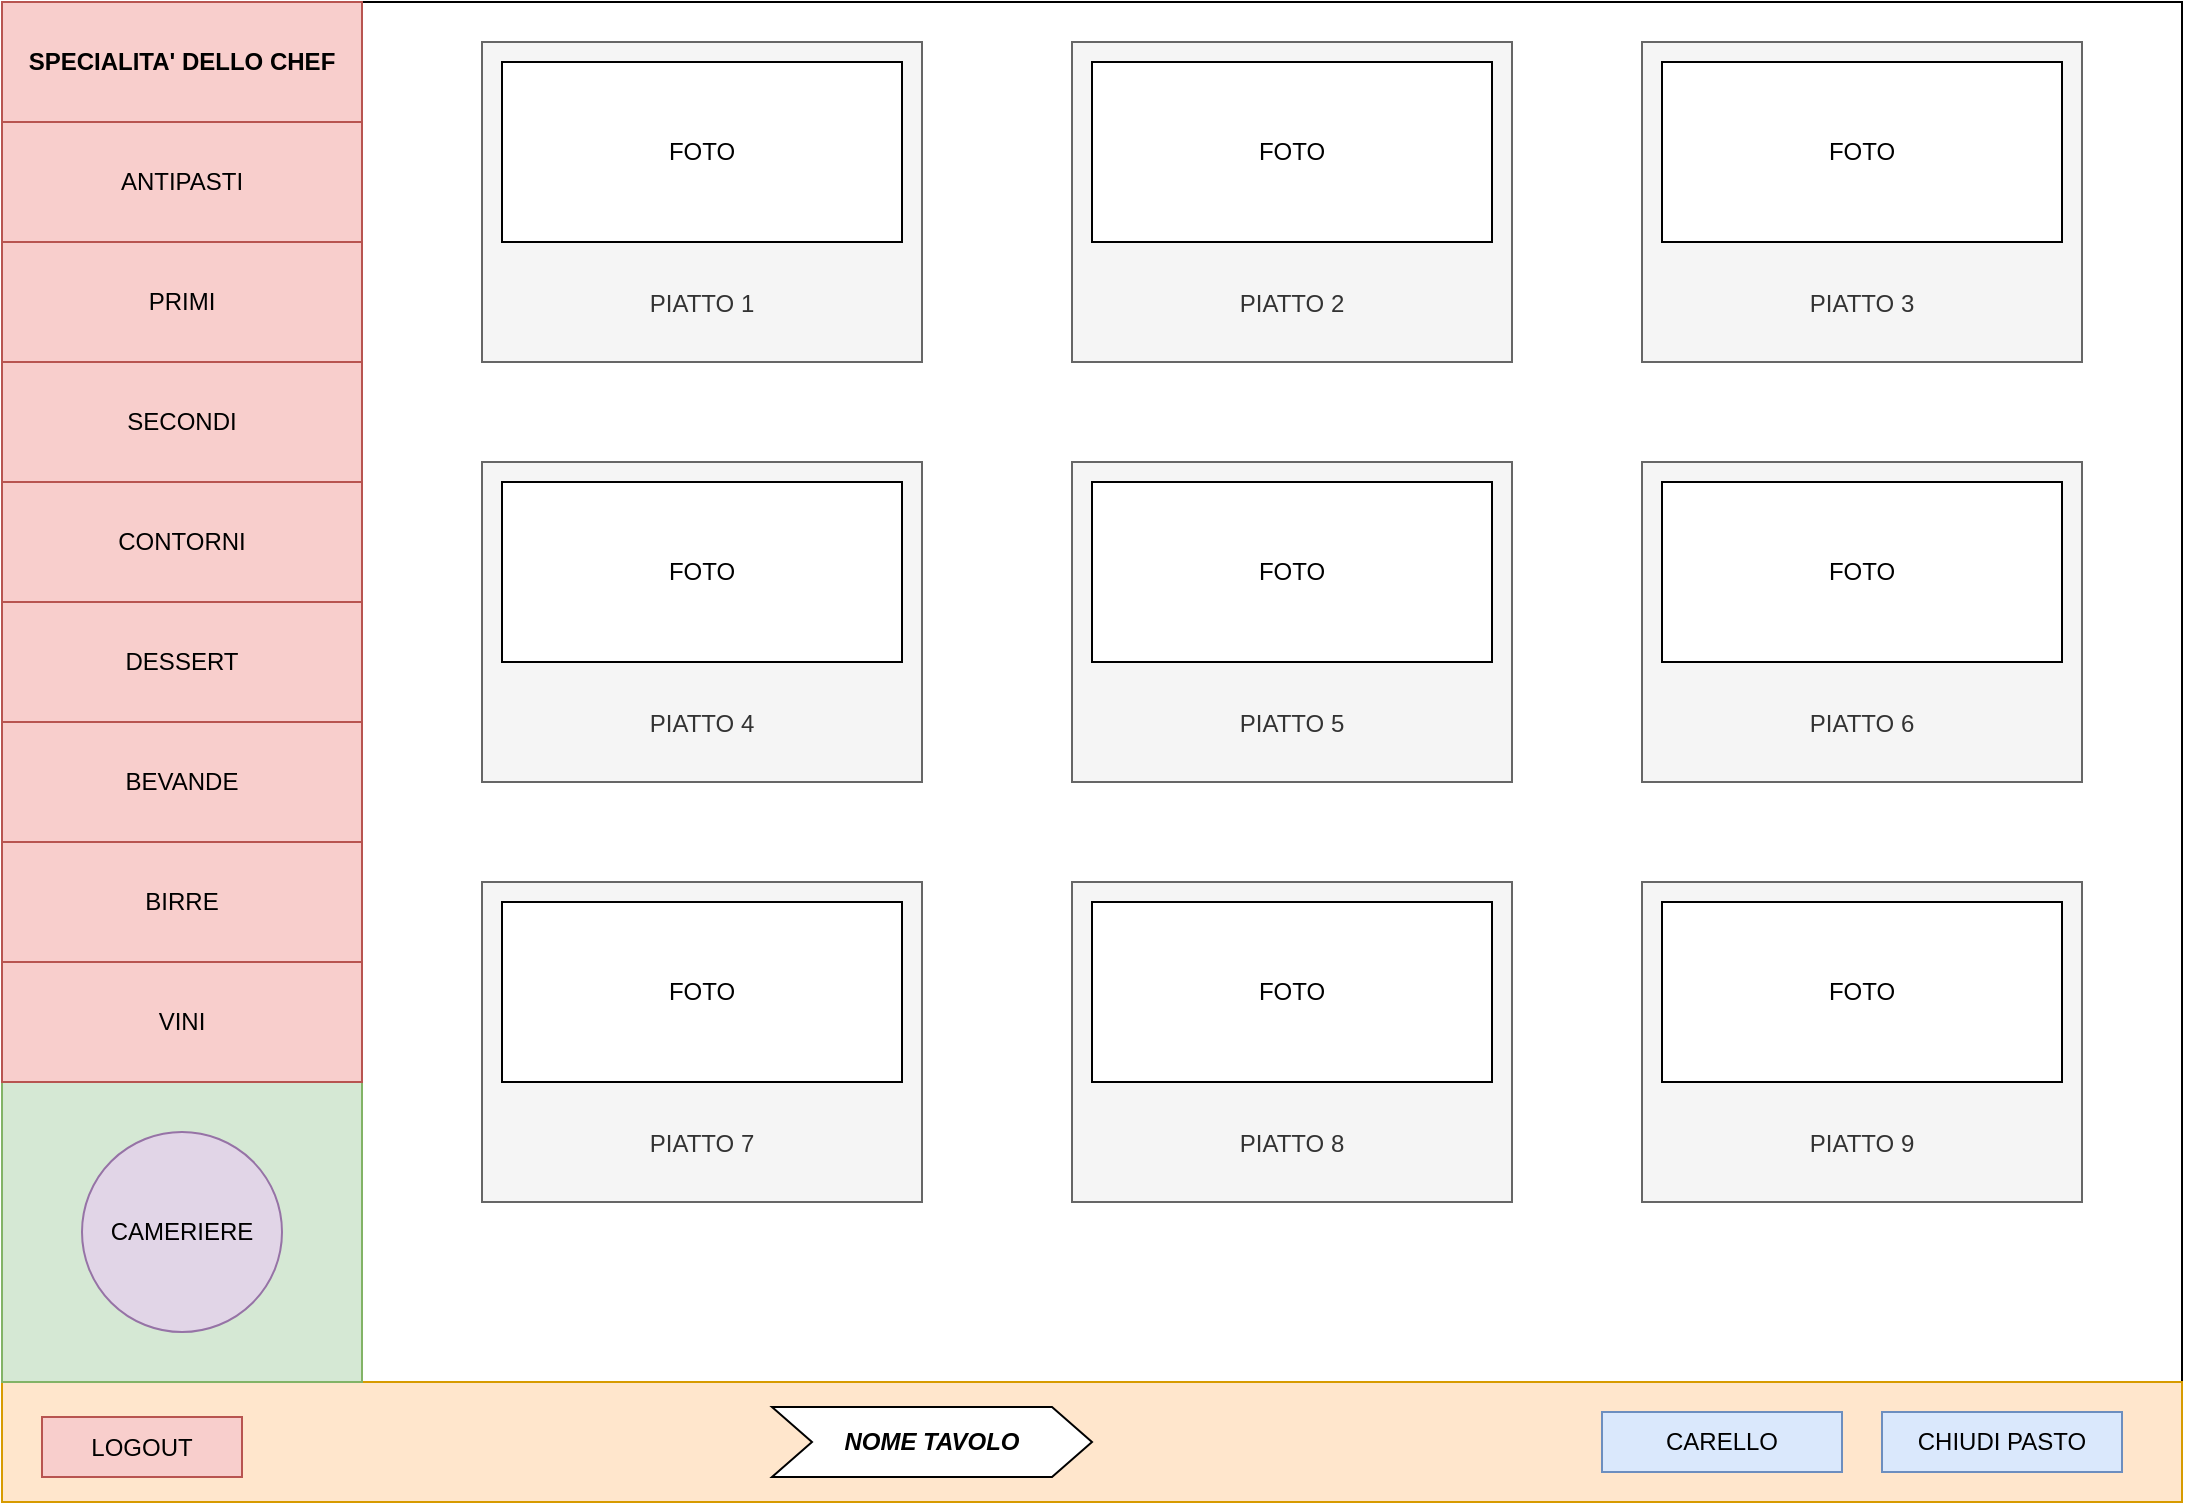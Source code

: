 <mxfile version="12.3.2" type="device" pages="1"><diagram id="OBZ8SxfYH2JzZAfBXlym" name="Page-1"><mxGraphModel dx="1820" dy="1213" grid="1" gridSize="10" guides="1" tooltips="1" connect="1" arrows="1" fold="1" page="1" pageScale="1" pageWidth="1169" pageHeight="827" math="0" shadow="0"><root><mxCell id="0"/><mxCell id="1" parent="0"/><mxCell id="TUTbHYZGlbEHMhqk19Zc-1" value="" style="rounded=0;whiteSpace=wrap;html=1;" parent="1" vertex="1"><mxGeometry x="40" y="40" width="1090" height="750" as="geometry"/></mxCell><mxCell id="TUTbHYZGlbEHMhqk19Zc-3" value="" style="rounded=0;whiteSpace=wrap;html=1;fillColor=#ffe6cc;strokeColor=#d79b00;" parent="1" vertex="1"><mxGeometry x="40" y="730" width="1090" height="60" as="geometry"/></mxCell><mxCell id="TUTbHYZGlbEHMhqk19Zc-4" value="CARELLO" style="rounded=0;whiteSpace=wrap;html=1;fillColor=#dae8fc;strokeColor=#6c8ebf;" parent="1" vertex="1"><mxGeometry x="840" y="745" width="120" height="30" as="geometry"/></mxCell><mxCell id="TUTbHYZGlbEHMhqk19Zc-5" value="CHIUDI PASTO" style="rounded=0;whiteSpace=wrap;html=1;fillColor=#dae8fc;strokeColor=#6c8ebf;" parent="1" vertex="1"><mxGeometry x="980" y="745" width="120" height="30" as="geometry"/></mxCell><mxCell id="TUTbHYZGlbEHMhqk19Zc-6" value="" style="rounded=0;whiteSpace=wrap;html=1;fillColor=#d5e8d4;strokeColor=#82b366;" parent="1" vertex="1"><mxGeometry x="40" y="40" width="180" height="690" as="geometry"/></mxCell><mxCell id="TUTbHYZGlbEHMhqk19Zc-8" value="ANTIPASTI" style="rounded=0;whiteSpace=wrap;html=1;fillColor=#f8cecc;strokeColor=#b85450;" parent="1" vertex="1"><mxGeometry x="40" y="100" width="180" height="60" as="geometry"/></mxCell><mxCell id="TUTbHYZGlbEHMhqk19Zc-9" value="PRIMI" style="rounded=0;whiteSpace=wrap;html=1;fillColor=#f8cecc;strokeColor=#b85450;" parent="1" vertex="1"><mxGeometry x="40" y="160" width="180" height="60" as="geometry"/></mxCell><mxCell id="TUTbHYZGlbEHMhqk19Zc-10" value="&lt;b&gt;SPECIALITA' DELLO CHEF&lt;/b&gt;" style="rounded=0;whiteSpace=wrap;html=1;fillColor=#f8cecc;strokeColor=#b85450;" parent="1" vertex="1"><mxGeometry x="40" y="40" width="180" height="60" as="geometry"/></mxCell><mxCell id="TUTbHYZGlbEHMhqk19Zc-11" value="SECONDI" style="rounded=0;whiteSpace=wrap;html=1;fillColor=#f8cecc;strokeColor=#b85450;" parent="1" vertex="1"><mxGeometry x="40" y="220" width="180" height="60" as="geometry"/></mxCell><mxCell id="TUTbHYZGlbEHMhqk19Zc-12" value="DESSERT" style="rounded=0;whiteSpace=wrap;html=1;fillColor=#f8cecc;strokeColor=#b85450;" parent="1" vertex="1"><mxGeometry x="40" y="340" width="180" height="60" as="geometry"/></mxCell><mxCell id="TUTbHYZGlbEHMhqk19Zc-13" value="BEVANDE" style="rounded=0;whiteSpace=wrap;html=1;fillColor=#f8cecc;strokeColor=#b85450;" parent="1" vertex="1"><mxGeometry x="40" y="400" width="180" height="60" as="geometry"/></mxCell><mxCell id="TUTbHYZGlbEHMhqk19Zc-14" value="BIRRE" style="rounded=0;whiteSpace=wrap;html=1;fillColor=#f8cecc;strokeColor=#b85450;" parent="1" vertex="1"><mxGeometry x="40" y="460" width="180" height="60" as="geometry"/></mxCell><mxCell id="TUTbHYZGlbEHMhqk19Zc-15" value="&lt;br&gt;&lt;br&gt;&lt;br&gt;&lt;br&gt;&lt;br&gt;&lt;br&gt;&lt;br&gt;PIATTO 1" style="rounded=0;whiteSpace=wrap;html=1;fillColor=#f5f5f5;strokeColor=#666666;fontColor=#333333;" parent="1" vertex="1"><mxGeometry x="280" y="60" width="220" height="160" as="geometry"/></mxCell><mxCell id="TUTbHYZGlbEHMhqk19Zc-17" value="FOTO" style="rounded=0;whiteSpace=wrap;html=1;" parent="1" vertex="1"><mxGeometry x="290" y="70" width="200" height="90" as="geometry"/></mxCell><mxCell id="TUTbHYZGlbEHMhqk19Zc-19" value="&lt;br&gt;&lt;br&gt;&lt;br&gt;&lt;br&gt;&lt;br&gt;&lt;br&gt;&lt;br&gt;PIATTO 2" style="rounded=0;whiteSpace=wrap;html=1;fillColor=#f5f5f5;strokeColor=#666666;fontColor=#333333;" parent="1" vertex="1"><mxGeometry x="575" y="60" width="220" height="160" as="geometry"/></mxCell><mxCell id="TUTbHYZGlbEHMhqk19Zc-20" value="FOTO" style="rounded=0;whiteSpace=wrap;html=1;" parent="1" vertex="1"><mxGeometry x="585" y="70" width="200" height="90" as="geometry"/></mxCell><mxCell id="TUTbHYZGlbEHMhqk19Zc-21" value="&lt;br&gt;&lt;br&gt;&lt;br&gt;&lt;br&gt;&lt;br&gt;&lt;br&gt;&lt;br&gt;PIATTO 3" style="rounded=0;whiteSpace=wrap;html=1;fillColor=#f5f5f5;strokeColor=#666666;fontColor=#333333;" parent="1" vertex="1"><mxGeometry x="860" y="60" width="220" height="160" as="geometry"/></mxCell><mxCell id="TUTbHYZGlbEHMhqk19Zc-22" value="FOTO" style="rounded=0;whiteSpace=wrap;html=1;" parent="1" vertex="1"><mxGeometry x="870" y="70" width="200" height="90" as="geometry"/></mxCell><mxCell id="TUTbHYZGlbEHMhqk19Zc-23" value="&lt;br&gt;&lt;br&gt;&lt;br&gt;&lt;br&gt;&lt;br&gt;&lt;br&gt;&lt;br&gt;PIATTO 4" style="rounded=0;whiteSpace=wrap;html=1;fillColor=#f5f5f5;strokeColor=#666666;fontColor=#333333;" parent="1" vertex="1"><mxGeometry x="280" y="270" width="220" height="160" as="geometry"/></mxCell><mxCell id="TUTbHYZGlbEHMhqk19Zc-24" value="FOTO" style="rounded=0;whiteSpace=wrap;html=1;" parent="1" vertex="1"><mxGeometry x="290" y="280" width="200" height="90" as="geometry"/></mxCell><mxCell id="TUTbHYZGlbEHMhqk19Zc-25" value="&lt;br&gt;&lt;br&gt;&lt;br&gt;&lt;br&gt;&lt;br&gt;&lt;br&gt;&lt;br&gt;PIATTO 5" style="rounded=0;whiteSpace=wrap;html=1;fillColor=#f5f5f5;strokeColor=#666666;fontColor=#333333;" parent="1" vertex="1"><mxGeometry x="575" y="270" width="220" height="160" as="geometry"/></mxCell><mxCell id="TUTbHYZGlbEHMhqk19Zc-26" value="FOTO" style="rounded=0;whiteSpace=wrap;html=1;" parent="1" vertex="1"><mxGeometry x="585" y="280" width="200" height="90" as="geometry"/></mxCell><mxCell id="TUTbHYZGlbEHMhqk19Zc-27" value="&lt;br&gt;&lt;br&gt;&lt;br&gt;&lt;br&gt;&lt;br&gt;&lt;br&gt;&lt;br&gt;PIATTO 6" style="rounded=0;whiteSpace=wrap;html=1;fillColor=#f5f5f5;strokeColor=#666666;fontColor=#333333;" parent="1" vertex="1"><mxGeometry x="860" y="270" width="220" height="160" as="geometry"/></mxCell><mxCell id="TUTbHYZGlbEHMhqk19Zc-28" value="FOTO" style="rounded=0;whiteSpace=wrap;html=1;" parent="1" vertex="1"><mxGeometry x="870" y="280" width="200" height="90" as="geometry"/></mxCell><mxCell id="TUTbHYZGlbEHMhqk19Zc-29" value="&lt;br&gt;&lt;br&gt;&lt;br&gt;&lt;br&gt;&lt;br&gt;&lt;br&gt;&lt;br&gt;PIATTO 7" style="rounded=0;whiteSpace=wrap;html=1;fillColor=#f5f5f5;strokeColor=#666666;fontColor=#333333;" parent="1" vertex="1"><mxGeometry x="280" y="480" width="220" height="160" as="geometry"/></mxCell><mxCell id="TUTbHYZGlbEHMhqk19Zc-30" value="FOTO" style="rounded=0;whiteSpace=wrap;html=1;" parent="1" vertex="1"><mxGeometry x="290" y="490" width="200" height="90" as="geometry"/></mxCell><mxCell id="TUTbHYZGlbEHMhqk19Zc-31" value="&lt;br&gt;&lt;br&gt;&lt;br&gt;&lt;br&gt;&lt;br&gt;&lt;br&gt;&lt;br&gt;PIATTO 8" style="rounded=0;whiteSpace=wrap;html=1;fillColor=#f5f5f5;strokeColor=#666666;fontColor=#333333;" parent="1" vertex="1"><mxGeometry x="575" y="480" width="220" height="160" as="geometry"/></mxCell><mxCell id="TUTbHYZGlbEHMhqk19Zc-32" value="FOTO" style="rounded=0;whiteSpace=wrap;html=1;" parent="1" vertex="1"><mxGeometry x="585" y="490" width="200" height="90" as="geometry"/></mxCell><mxCell id="TUTbHYZGlbEHMhqk19Zc-33" value="&lt;br&gt;&lt;br&gt;&lt;br&gt;&lt;br&gt;&lt;br&gt;&lt;br&gt;&lt;br&gt;PIATTO 9" style="rounded=0;whiteSpace=wrap;html=1;fillColor=#f5f5f5;strokeColor=#666666;fontColor=#333333;" parent="1" vertex="1"><mxGeometry x="860" y="480" width="220" height="160" as="geometry"/></mxCell><mxCell id="TUTbHYZGlbEHMhqk19Zc-34" value="FOTO" style="rounded=0;whiteSpace=wrap;html=1;" parent="1" vertex="1"><mxGeometry x="870" y="490" width="200" height="90" as="geometry"/></mxCell><mxCell id="TUTbHYZGlbEHMhqk19Zc-36" value="CAMERIERE" style="ellipse;whiteSpace=wrap;html=1;aspect=fixed;fillColor=#e1d5e7;strokeColor=#9673a6;" parent="1" vertex="1"><mxGeometry x="80" y="605" width="100" height="100" as="geometry"/></mxCell><mxCell id="TUTbHYZGlbEHMhqk19Zc-37" value="&lt;b&gt;&lt;i&gt;NOME TAVOLO&lt;/i&gt;&lt;/b&gt;" style="shape=step;perimeter=stepPerimeter;whiteSpace=wrap;html=1;fixedSize=1;" parent="1" vertex="1"><mxGeometry x="425" y="742.5" width="160" height="35" as="geometry"/></mxCell><mxCell id="TUTbHYZGlbEHMhqk19Zc-38" value="VINI" style="rounded=0;whiteSpace=wrap;html=1;fillColor=#f8cecc;strokeColor=#b85450;" parent="1" vertex="1"><mxGeometry x="40" y="520" width="180" height="60" as="geometry"/></mxCell><mxCell id="TUTbHYZGlbEHMhqk19Zc-39" value="CONTORNI" style="rounded=0;whiteSpace=wrap;html=1;fillColor=#f8cecc;strokeColor=#b85450;" parent="1" vertex="1"><mxGeometry x="40" y="280" width="180" height="60" as="geometry"/></mxCell><mxCell id="sLM_2fEICGieAiwWHVAv-2" value="LOGOUT" style="rounded=0;whiteSpace=wrap;html=1;fillColor=#f8cecc;strokeColor=#b85450;" vertex="1" parent="1"><mxGeometry x="60" y="747.5" width="100" height="30" as="geometry"/></mxCell></root></mxGraphModel></diagram></mxfile>